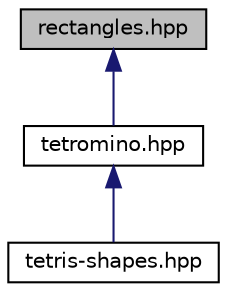 digraph "rectangles.hpp"
{
  edge [fontname="Helvetica",fontsize="10",labelfontname="Helvetica",labelfontsize="10"];
  node [fontname="Helvetica",fontsize="10",shape=record];
  Node2 [label="rectangles.hpp",height=0.2,width=0.4,color="black", fillcolor="grey75", style="filled", fontcolor="black"];
  Node2 -> Node3 [dir="back",color="midnightblue",fontsize="10",style="solid"];
  Node3 [label="tetromino.hpp",height=0.2,width=0.4,color="black", fillcolor="white", style="filled",URL="$tetromino_8hpp.html"];
  Node3 -> Node4 [dir="back",color="midnightblue",fontsize="10",style="solid"];
  Node4 [label="tetris-shapes.hpp",height=0.2,width=0.4,color="black", fillcolor="white", style="filled",URL="$tetris-shapes_8hpp.html"];
}
